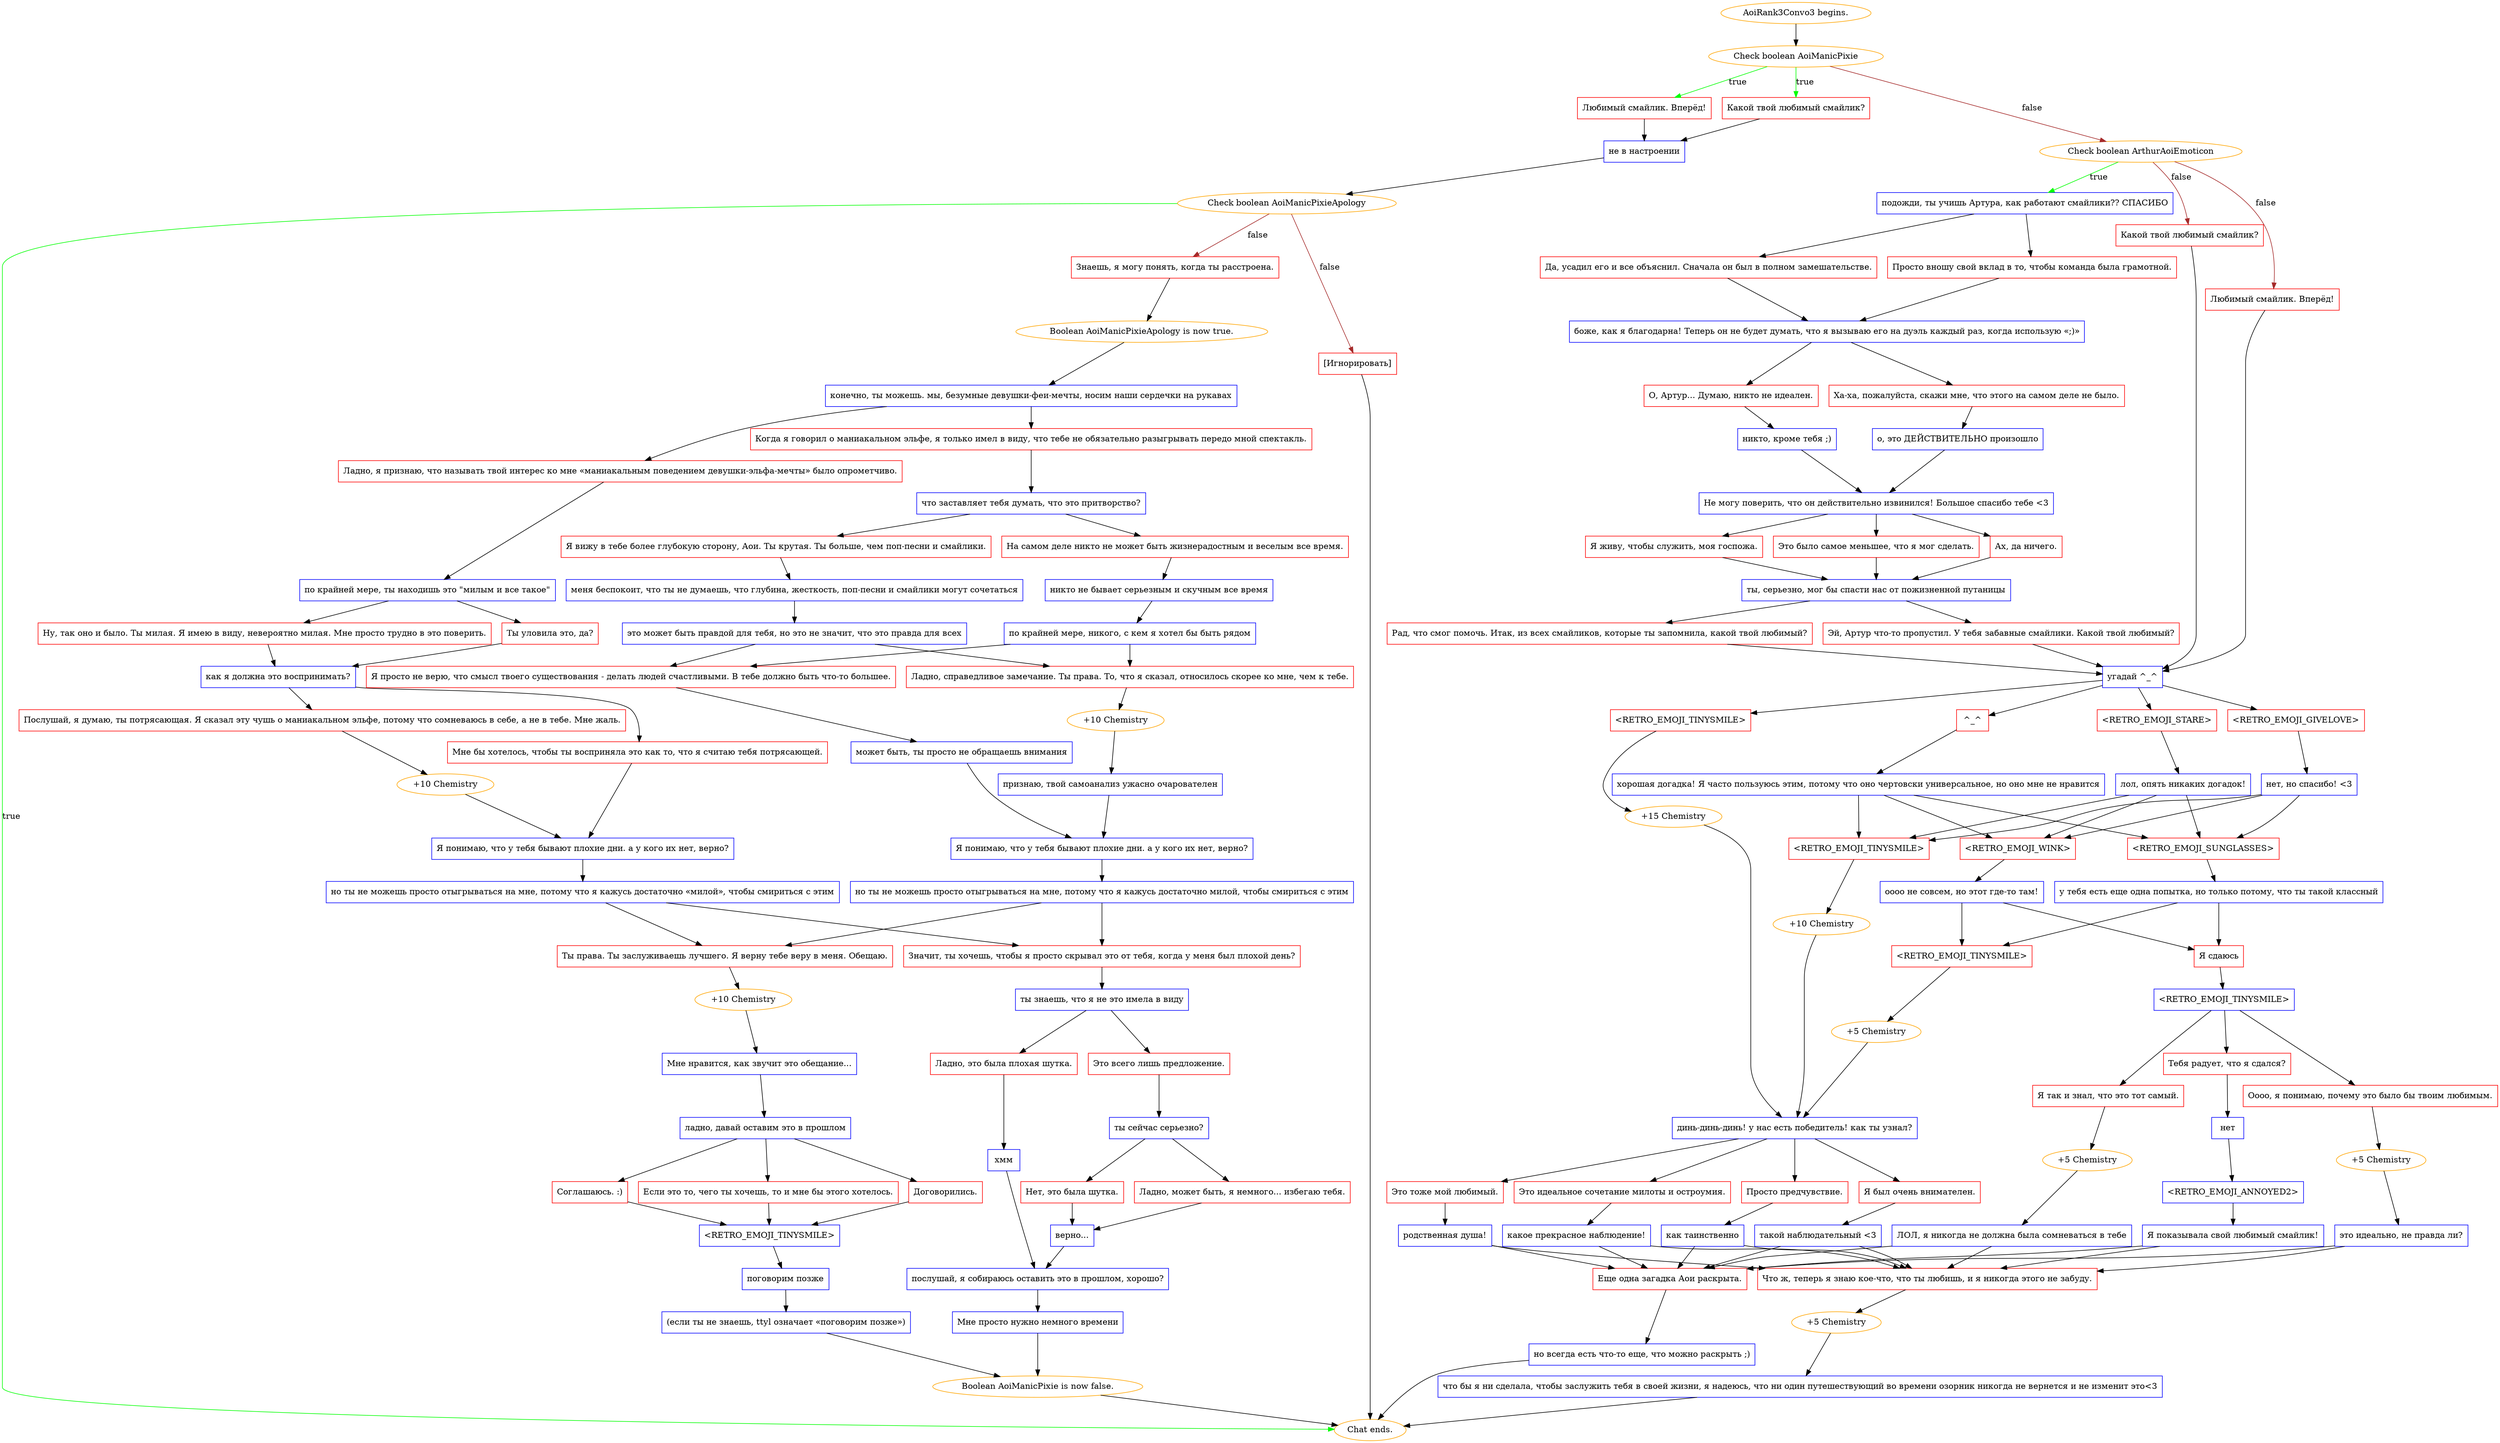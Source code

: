 digraph {
	"AoiRank3Convo3 begins." [color=orange];
		"AoiRank3Convo3 begins." -> j143323039;
	j143323039 [label="Check boolean AoiManicPixie",color=orange];
		j143323039 -> j3234216720 [label=true,color=green];
		j143323039 -> j2345193918 [label=true,color=green];
		j143323039 -> j1479617161 [label=false,color=brown];
	j3234216720 [label="Какой твой любимый смайлик?",shape=box,color=red];
		j3234216720 -> j1038674582;
	j2345193918 [label="Любимый смайлик. Вперёд!",shape=box,color=red];
		j2345193918 -> j1038674582;
	j1479617161 [label="Check boolean ArthurAoiEmoticon",color=orange];
		j1479617161 -> j2025445152 [label=true,color=green];
		j1479617161 -> j827818411 [label=false,color=brown];
		j1479617161 -> j4036915602 [label=false,color=brown];
	j1038674582 [label="не в настроении",shape=box,color=blue];
		j1038674582 -> j2910786149;
	j2025445152 [label="подожди, ты учишь Артура, как работают смайлики?? СПАСИБО",shape=box,color=blue];
		j2025445152 -> j665976801;
		j2025445152 -> j1862916307;
	j827818411 [label="Какой твой любимый смайлик?",shape=box,color=red];
		j827818411 -> j817366524;
	j4036915602 [label="Любимый смайлик. Вперёд!",shape=box,color=red];
		j4036915602 -> j817366524;
	j2910786149 [label="Check boolean AoiManicPixieApology",color=orange];
		j2910786149 -> "Chat ends." [label=true,color=green];
		j2910786149 -> j2133783167 [label=false,color=brown];
		j2910786149 -> j3456118237 [label=false,color=brown];
	j665976801 [label="Да, усадил его и все объяснил. Сначала он был в полном замешательстве.",shape=box,color=red];
		j665976801 -> j2702520417;
	j1862916307 [label="Просто вношу свой вклад в то, чтобы команда была грамотной.",shape=box,color=red];
		j1862916307 -> j2702520417;
	j817366524 [label="угадай ^_^",shape=box,color=blue];
		j817366524 -> j1526818777;
		j817366524 -> j2978002123;
		j817366524 -> j965737255;
		j817366524 -> j381757449;
	"Chat ends." [color=orange];
	j2133783167 [label="Знаешь, я могу понять, когда ты расстроена.",shape=box,color=red];
		j2133783167 -> j773589241;
	j3456118237 [label="[Игнорировать]",shape=box,color=red];
		j3456118237 -> "Chat ends.";
	j2702520417 [label="боже, как я благодарна! Теперь он не будет думать, что я вызываю его на дуэль каждый раз, когда использую «;)»",shape=box,color=blue];
		j2702520417 -> j1843899747;
		j2702520417 -> j3157344397;
	j1526818777 [label="<RETRO_EMOJI_GIVELOVE>",shape=box,color=red];
		j1526818777 -> j1188032997;
	j2978002123 [label="^_^",shape=box,color=red];
		j2978002123 -> j3663884968;
	j965737255 [label="<RETRO_EMOJI_STARE>",shape=box,color=red];
		j965737255 -> j835536905;
	j381757449 [label="<RETRO_EMOJI_TINYSMILE>",shape=box,color=red];
		j381757449 -> j2635828391;
	j773589241 [label="Boolean AoiManicPixieApology is now true.",color=orange];
		j773589241 -> j3958085156;
	j1843899747 [label="Ха-ха, пожалуйста, скажи мне, что этого на самом деле не было.",shape=box,color=red];
		j1843899747 -> j1114713560;
	j3157344397 [label="О, Артур... Думаю, никто не идеален.",shape=box,color=red];
		j3157344397 -> j2527640175;
	j1188032997 [label="нет, но спасибо! <3",shape=box,color=blue];
		j1188032997 -> j1706355697;
		j1188032997 -> j3756968456;
		j1188032997 -> j2567382150;
	j3663884968 [label="хорошая догадка! Я часто пользуюсь этим, потому что оно чертовски универсальное, но оно мне не нравится",shape=box,color=blue];
		j3663884968 -> j1706355697;
		j3663884968 -> j3756968456;
		j3663884968 -> j2567382150;
	j835536905 [label="лол, опять никаких догадок!",shape=box,color=blue];
		j835536905 -> j1706355697;
		j835536905 -> j3756968456;
		j835536905 -> j2567382150;
	j2635828391 [label="+15 Chemistry",color=orange];
		j2635828391 -> j2436811812;
	j3958085156 [label="конечно, ты можешь. мы, безумные девушки-феи-мечты, носим наши сердечки на рукавах",shape=box,color=blue];
		j3958085156 -> j895399043;
		j3958085156 -> j3527432552;
	j1114713560 [label="о, это ДЕЙСТВИТЕЛЬНО произошло",shape=box,color=blue];
		j1114713560 -> j2536124868;
	j2527640175 [label="никто, кроме тебя ;)",shape=box,color=blue];
		j2527640175 -> j2536124868;
	j1706355697 [label="<RETRO_EMOJI_WINK>",shape=box,color=red];
		j1706355697 -> j3544977484;
	j3756968456 [label="<RETRO_EMOJI_SUNGLASSES>",shape=box,color=red];
		j3756968456 -> j4184316121;
	j2567382150 [label="<RETRO_EMOJI_TINYSMILE>",shape=box,color=red];
		j2567382150 -> j3400729144;
	j2436811812 [label="динь-динь-динь! у нас есть победитель! как ты узнал?",shape=box,color=blue];
		j2436811812 -> j1611128943;
		j2436811812 -> j3302283180;
		j2436811812 -> j2048217378;
		j2436811812 -> j3683981034;
	j895399043 [label="Ладно, я признаю, что называть твой интерес ко мне «маниакальным поведением девушки-эльфа-мечты» было опрометчиво.",shape=box,color=red];
		j895399043 -> j1294897316;
	j3527432552 [label="Когда я говорил о маниакальном эльфе, я только имел в виду, что тебе не обязательно разыгрывать передо мной спектакль.",shape=box,color=red];
		j3527432552 -> j3965234301;
	j2536124868 [label="Не могу поверить, что он действительно извинился! Большое спасибо тебе <3",shape=box,color=blue];
		j2536124868 -> j1392990506;
		j2536124868 -> j1508219505;
		j2536124868 -> j2555284827;
	j3544977484 [label="оооо не совсем, но этот где-то там!",shape=box,color=blue];
		j3544977484 -> j4117728206;
		j3544977484 -> j4136470859;
	j4184316121 [label="у тебя есть еще одна попытка, но только потому, что ты такой классный",shape=box,color=blue];
		j4184316121 -> j4117728206;
		j4184316121 -> j4136470859;
	j3400729144 [label="+10 Chemistry",color=orange];
		j3400729144 -> j2436811812;
	j1611128943 [label="Это тоже мой любимый.",shape=box,color=red];
		j1611128943 -> j3214841645;
	j3302283180 [label="Это идеальное сочетание милоты и остроумия.",shape=box,color=red];
		j3302283180 -> j2072658908;
	j2048217378 [label="Просто предчувствие.",shape=box,color=red];
		j2048217378 -> j51956581;
	j3683981034 [label="Я был очень внимателен.",shape=box,color=red];
		j3683981034 -> j2026164662;
	j1294897316 [label="по крайней мере, ты находишь это \"милым и все такое\"",shape=box,color=blue];
		j1294897316 -> j1450313608;
		j1294897316 -> j2553915121;
	j3965234301 [label="что заставляет тебя думать, что это притворство?",shape=box,color=blue];
		j3965234301 -> j2947568615;
		j3965234301 -> j3009609943;
	j1392990506 [label="Ах, да ничего.",shape=box,color=red];
		j1392990506 -> j3822617727;
	j1508219505 [label="Я живу, чтобы служить, моя госпожа.",shape=box,color=red];
		j1508219505 -> j3822617727;
	j2555284827 [label="Это было самое меньшее, что я мог сделать.",shape=box,color=red];
		j2555284827 -> j3822617727;
	j4117728206 [label="Я сдаюсь",shape=box,color=red];
		j4117728206 -> j659149515;
	j4136470859 [label="<RETRO_EMOJI_TINYSMILE>",shape=box,color=red];
		j4136470859 -> j1238604144;
	j3214841645 [label="родственная душа!",shape=box,color=blue];
		j3214841645 -> j1694284879;
		j3214841645 -> j2445542630;
	j2072658908 [label="какое прекрасное наблюдение!",shape=box,color=blue];
		j2072658908 -> j1694284879;
		j2072658908 -> j2445542630;
	j51956581 [label="как таинственно",shape=box,color=blue];
		j51956581 -> j1694284879;
		j51956581 -> j2445542630;
	j2026164662 [label="такой наблюдательный <3",shape=box,color=blue];
		j2026164662 -> j1694284879;
		j2026164662 -> j2445542630;
	j1450313608 [label="Ну, так оно и было. Ты милая. Я имею в виду, невероятно милая. Мне просто трудно в это поверить.",shape=box,color=red];
		j1450313608 -> j4128440475;
	j2553915121 [label="Ты уловила это, да?",shape=box,color=red];
		j2553915121 -> j4128440475;
	j2947568615 [label="На самом деле никто не может быть жизнерадостным и веселым все время.",shape=box,color=red];
		j2947568615 -> j3616189859;
	j3009609943 [label="Я вижу в тебе более глубокую сторону, Аои. Ты крутая. Ты больше, чем поп-песни и смайлики.",shape=box,color=red];
		j3009609943 -> j127425909;
	j3822617727 [label="ты, серьезно, мог бы спасти нас от пожизненной путаницы",shape=box,color=blue];
		j3822617727 -> j954744611;
		j3822617727 -> j1073973934;
	j659149515 [label="<RETRO_EMOJI_TINYSMILE>",shape=box,color=blue];
		j659149515 -> j2470007953;
		j659149515 -> j3777155474;
		j659149515 -> j3372894486;
	j1238604144 [label="+5 Chemistry",color=orange];
		j1238604144 -> j2436811812;
	j1694284879 [label="Что ж, теперь я знаю кое-что, что ты любишь, и я никогда этого не забуду.",shape=box,color=red];
		j1694284879 -> j2871713163;
	j2445542630 [label="Еще одна загадка Аои раскрыта.",shape=box,color=red];
		j2445542630 -> j1202035773;
	j4128440475 [label="как я должна это воспринимать?",shape=box,color=blue];
		j4128440475 -> j935094829;
		j4128440475 -> j529742948;
	j3616189859 [label="никто не бывает серьезным и скучным все время",shape=box,color=blue];
		j3616189859 -> j2451319266;
	j127425909 [label="меня беспокоит, что ты не думаешь, что глубина, жесткость, поп-песни и смайлики могут сочетаться",shape=box,color=blue];
		j127425909 -> j2203930319;
	j954744611 [label="Рад, что смог помочь. Итак, из всех смайликов, которые ты запомнила, какой твой любимый?",shape=box,color=red];
		j954744611 -> j817366524;
	j1073973934 [label="Эй, Артур что-то пропустил. У тебя забавные смайлики. Какой твой любимый?",shape=box,color=red];
		j1073973934 -> j817366524;
	j2470007953 [label="Оооо, я понимаю, почему это было бы твоим любимым.",shape=box,color=red];
		j2470007953 -> j3868245658;
	j3777155474 [label="Тебя радует, что я сдался?",shape=box,color=red];
		j3777155474 -> j2198331096;
	j3372894486 [label="Я так и знал, что это тот самый.",shape=box,color=red];
		j3372894486 -> j1271921429;
	j2871713163 [label="+5 Chemistry",color=orange];
		j2871713163 -> j1535639851;
	j1202035773 [label="но всегда есть что-то еще, что можно раскрыть ;)",shape=box,color=blue];
		j1202035773 -> "Chat ends.";
	j935094829 [label="Послушай, я думаю, ты потрясающая. Я сказал эту чушь о маниакальном эльфе, потому что сомневаюсь в себе, а не в тебе. Мне жаль.",shape=box,color=red];
		j935094829 -> j3577864859;
	j529742948 [label="Мне бы хотелось, чтобы ты восприняла это как то, что я считаю тебя потрясающей.",shape=box,color=red];
		j529742948 -> j1398288919;
	j2451319266 [label="по крайней мере, никого, с кем я хотел бы быть рядом",shape=box,color=blue];
		j2451319266 -> j3410228671;
		j2451319266 -> j4024999985;
	j2203930319 [label="это может быть правдой для тебя, но это не значит, что это правда для всех",shape=box,color=blue];
		j2203930319 -> j4024999985;
		j2203930319 -> j3410228671;
	j3868245658 [label="+5 Chemistry",color=orange];
		j3868245658 -> j2372294915;
	j2198331096 [label="нет",shape=box,color=blue];
		j2198331096 -> j1735356470;
	j1271921429 [label="+5 Chemistry",color=orange];
		j1271921429 -> j2726181816;
	j1535639851 [label="что бы я ни сделала, чтобы заслужить тебя в своей жизни, я надеюсь, что ни один путешествующий во времени озорник никогда не вернется и не изменит это<3",shape=box,color=blue];
		j1535639851 -> "Chat ends.";
	j3577864859 [label="+10 Chemistry",color=orange];
		j3577864859 -> j1398288919;
	j1398288919 [label="Я понимаю, что у тебя бывают плохие дни. а у кого их нет, верно?",shape=box,color=blue];
		j1398288919 -> j4216359887;
	j3410228671 [label="Я просто не верю, что смысл твоего существования - делать людей счастливыми. В тебе должно быть что-то большее.",shape=box,color=red];
		j3410228671 -> j4275344840;
	j4024999985 [label="Ладно, справедливое замечание. Ты права. То, что я сказал, относилось скорее ко мне, чем к тебе.",shape=box,color=red];
		j4024999985 -> j2395083090;
	j2372294915 [label="это идеально, не правда ли?",shape=box,color=blue];
		j2372294915 -> j1694284879;
		j2372294915 -> j2445542630;
	j1735356470 [label="<RETRO_EMOJI_ANNOYED2>",shape=box,color=blue];
		j1735356470 -> j4286515068;
	j2726181816 [label="ЛОЛ, я никогда не должна была сомневаться в тебе",shape=box,color=blue];
		j2726181816 -> j1694284879;
		j2726181816 -> j2445542630;
	j4216359887 [label="но ты не можешь просто отыгрываться на мне, потому что я кажусь достаточно «милой», чтобы смириться с этим",shape=box,color=blue];
		j4216359887 -> j2619157493;
		j4216359887 -> j31641452;
	j4275344840 [label="может быть, ты просто не обращаешь внимания",shape=box,color=blue];
		j4275344840 -> j2383514980;
	j2395083090 [label="+10 Chemistry",color=orange];
		j2395083090 -> j2553493662;
	j4286515068 [label="Я показывала свой любимый смайлик!",shape=box,color=blue];
		j4286515068 -> j1694284879;
		j4286515068 -> j2445542630;
	j2619157493 [label="Ты права. Ты заслуживаешь лучшего. Я верну тебе веру в меня. Обещаю.",shape=box,color=red];
		j2619157493 -> j634661326;
	j31641452 [label="Значит, ты хочешь, чтобы я просто скрывал это от тебя, когда у меня был плохой день?",shape=box,color=red];
		j31641452 -> j441112272;
	j2383514980 [label="Я понимаю, что у тебя бывают плохие дни. а у кого их нет, верно?",shape=box,color=blue];
		j2383514980 -> j2690458109;
	j2553493662 [label="признаю, твой самоанализ ужасно очарователен",shape=box,color=blue];
		j2553493662 -> j2383514980;
	j634661326 [label="+10 Chemistry",color=orange];
		j634661326 -> j1239692587;
	j441112272 [label="ты знаешь, что я не это имела в виду",shape=box,color=blue];
		j441112272 -> j2155805103;
		j441112272 -> j3868747712;
	j2690458109 [label="но ты не можешь просто отыгрываться на мне, потому что я кажусь достаточно милой, чтобы смириться с этим",shape=box,color=blue];
		j2690458109 -> j2619157493;
		j2690458109 -> j31641452;
	j1239692587 [label="Мне нравится, как звучит это обещание...",shape=box,color=blue];
		j1239692587 -> j1476314515;
	j2155805103 [label="Это всего лишь предложение.",shape=box,color=red];
		j2155805103 -> j1838485831;
	j3868747712 [label="Ладно, это была плохая шутка.",shape=box,color=red];
		j3868747712 -> j3549840060;
	j1476314515 [label="ладно, давай оставим это в прошлом",shape=box,color=blue];
		j1476314515 -> j2851011375;
		j1476314515 -> j3704746183;
		j1476314515 -> j1145115023;
	j1838485831 [label="ты сейчас серьезно?",shape=box,color=blue];
		j1838485831 -> j3367848384;
		j1838485831 -> j1790918374;
	j3549840060 [label="хмм",shape=box,color=blue];
		j3549840060 -> j2490963948;
	j2851011375 [label="Договорились.",shape=box,color=red];
		j2851011375 -> j1570168687;
	j3704746183 [label="Соглашаюсь. :)",shape=box,color=red];
		j3704746183 -> j1570168687;
	j1145115023 [label="Если это то, чего ты хочешь, то и мне бы этого хотелось.",shape=box,color=red];
		j1145115023 -> j1570168687;
	j3367848384 [label="Ладно, может быть, я немного... избегаю тебя.",shape=box,color=red];
		j3367848384 -> j1451077228;
	j1790918374 [label="Нет, это была шутка.",shape=box,color=red];
		j1790918374 -> j1451077228;
	j2490963948 [label="послушай, я собираюсь оставить это в прошлом, хорошо?",shape=box,color=blue];
		j2490963948 -> j151567877;
	j1570168687 [label="<RETRO_EMOJI_TINYSMILE>",shape=box,color=blue];
		j1570168687 -> j3487792924;
	j1451077228 [label="верно...",shape=box,color=blue];
		j1451077228 -> j2490963948;
	j151567877 [label="Мне просто нужно немного времени",shape=box,color=blue];
		j151567877 -> j2477397060;
	j3487792924 [label="поговорим позже",shape=box,color=blue];
		j3487792924 -> j3504513581;
	j2477397060 [label="Boolean AoiManicPixie is now false.",color=orange];
		j2477397060 -> "Chat ends.";
	j3504513581 [label="(если ты не знаешь, ttyl означает «поговорим позже»)",shape=box,color=blue];
		j3504513581 -> j2477397060;
}